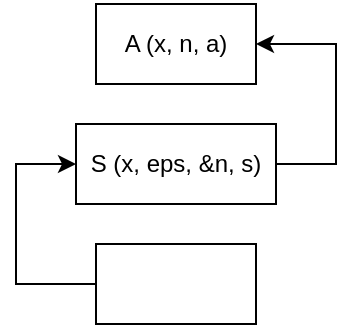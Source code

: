 <mxfile version="28.2.7">
  <diagram name="Сторінка-1" id="cadGcmK5EWDVpCF9btta">
    <mxGraphModel dx="1230" dy="563" grid="1" gridSize="10" guides="1" tooltips="1" connect="1" arrows="1" fold="1" page="1" pageScale="1" pageWidth="1169" pageHeight="827" math="0" shadow="0">
      <root>
        <mxCell id="0" />
        <mxCell id="1" parent="0" />
        <mxCell id="7az2tGgAL1aNGoWIvaCe-1" value="&lt;br&gt;&lt;div align=&quot;justify&quot;&gt;A (x, n, a)&lt;br&gt;&lt;br&gt;&lt;/div&gt;" style="rounded=0;whiteSpace=wrap;html=1;" vertex="1" parent="1">
          <mxGeometry x="120" y="80" width="80" height="40" as="geometry" />
        </mxCell>
        <mxCell id="7az2tGgAL1aNGoWIvaCe-5" style="edgeStyle=orthogonalEdgeStyle;rounded=0;orthogonalLoop=1;jettySize=auto;html=1;entryX=1;entryY=0.5;entryDx=0;entryDy=0;" edge="1" parent="1" source="7az2tGgAL1aNGoWIvaCe-2" target="7az2tGgAL1aNGoWIvaCe-1">
          <mxGeometry relative="1" as="geometry">
            <mxPoint x="240" y="100" as="targetPoint" />
            <Array as="points">
              <mxPoint x="240" y="160" />
              <mxPoint x="240" y="100" />
            </Array>
          </mxGeometry>
        </mxCell>
        <mxCell id="7az2tGgAL1aNGoWIvaCe-2" value="&lt;br&gt;&lt;br&gt;&lt;div align=&quot;justify&quot;&gt;&lt;div align=&quot;justify&quot;&gt;S (x, eps, &amp;amp;n, s)&lt;br&gt;&lt;/div&gt;&lt;br&gt;&lt;/div&gt;&lt;div&gt;&lt;br/&gt;&lt;/div&gt;" style="rounded=0;whiteSpace=wrap;html=1;" vertex="1" parent="1">
          <mxGeometry x="110" y="140" width="100" height="40" as="geometry" />
        </mxCell>
        <mxCell id="7az2tGgAL1aNGoWIvaCe-4" style="edgeStyle=orthogonalEdgeStyle;rounded=0;orthogonalLoop=1;jettySize=auto;html=1;entryX=0;entryY=0.5;entryDx=0;entryDy=0;" edge="1" parent="1" source="7az2tGgAL1aNGoWIvaCe-3" target="7az2tGgAL1aNGoWIvaCe-2">
          <mxGeometry relative="1" as="geometry">
            <mxPoint x="80" y="170" as="targetPoint" />
            <Array as="points">
              <mxPoint x="80" y="220" />
              <mxPoint x="80" y="160" />
            </Array>
          </mxGeometry>
        </mxCell>
        <mxCell id="7az2tGgAL1aNGoWIvaCe-3" value="" style="rounded=0;whiteSpace=wrap;html=1;" vertex="1" parent="1">
          <mxGeometry x="120" y="200" width="80" height="40" as="geometry" />
        </mxCell>
      </root>
    </mxGraphModel>
  </diagram>
</mxfile>
